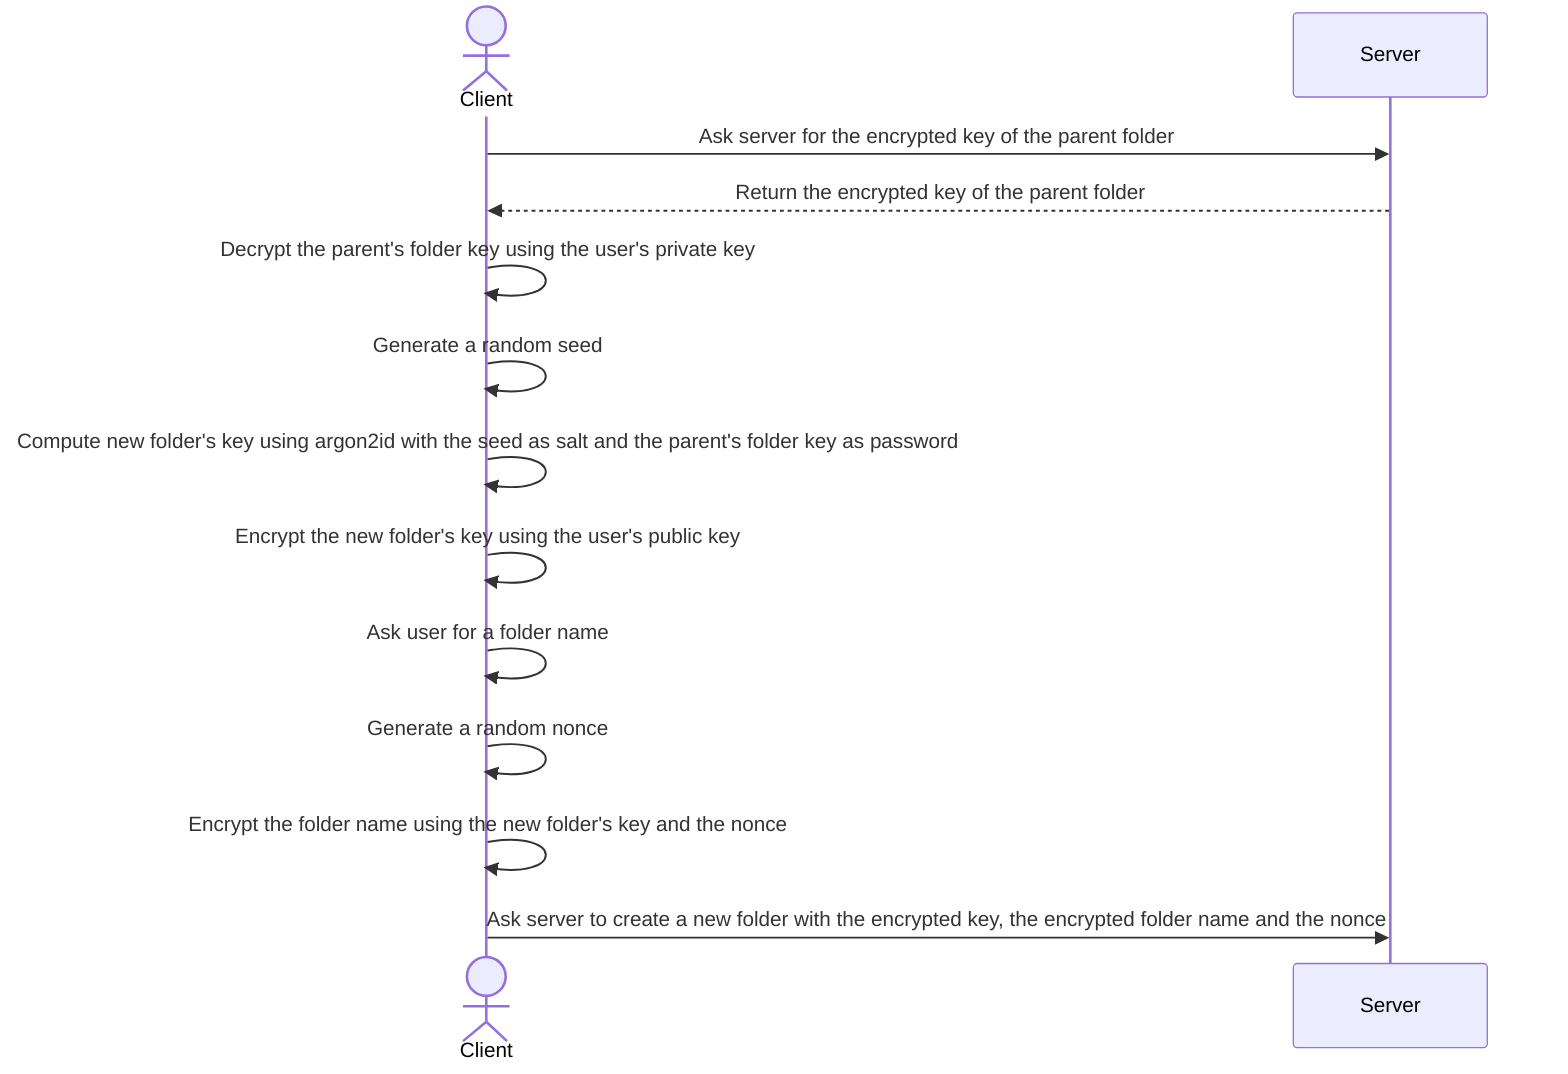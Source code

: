 sequenceDiagram
    actor C as Client
    participant S as Server

    C->>S: Ask server for the encrypted key of the parent folder
    S-->>C: Return the encrypted key of the parent folder

    C->>C: Decrypt the parent's folder key using the user's private key

    C->>C: Generate a random seed
    C->>C: Compute new folder's key using argon2id with the seed as salt and the parent's folder key as password
    C->>C: Encrypt the new folder's key using the user's public key

        C->>C: Ask user for a folder name
    C->>C: Generate a random nonce
    C->>C: Encrypt the folder name using the new folder's key and the nonce

    C->>S: Ask server to create a new folder with the encrypted key, the encrypted folder name and the nonce